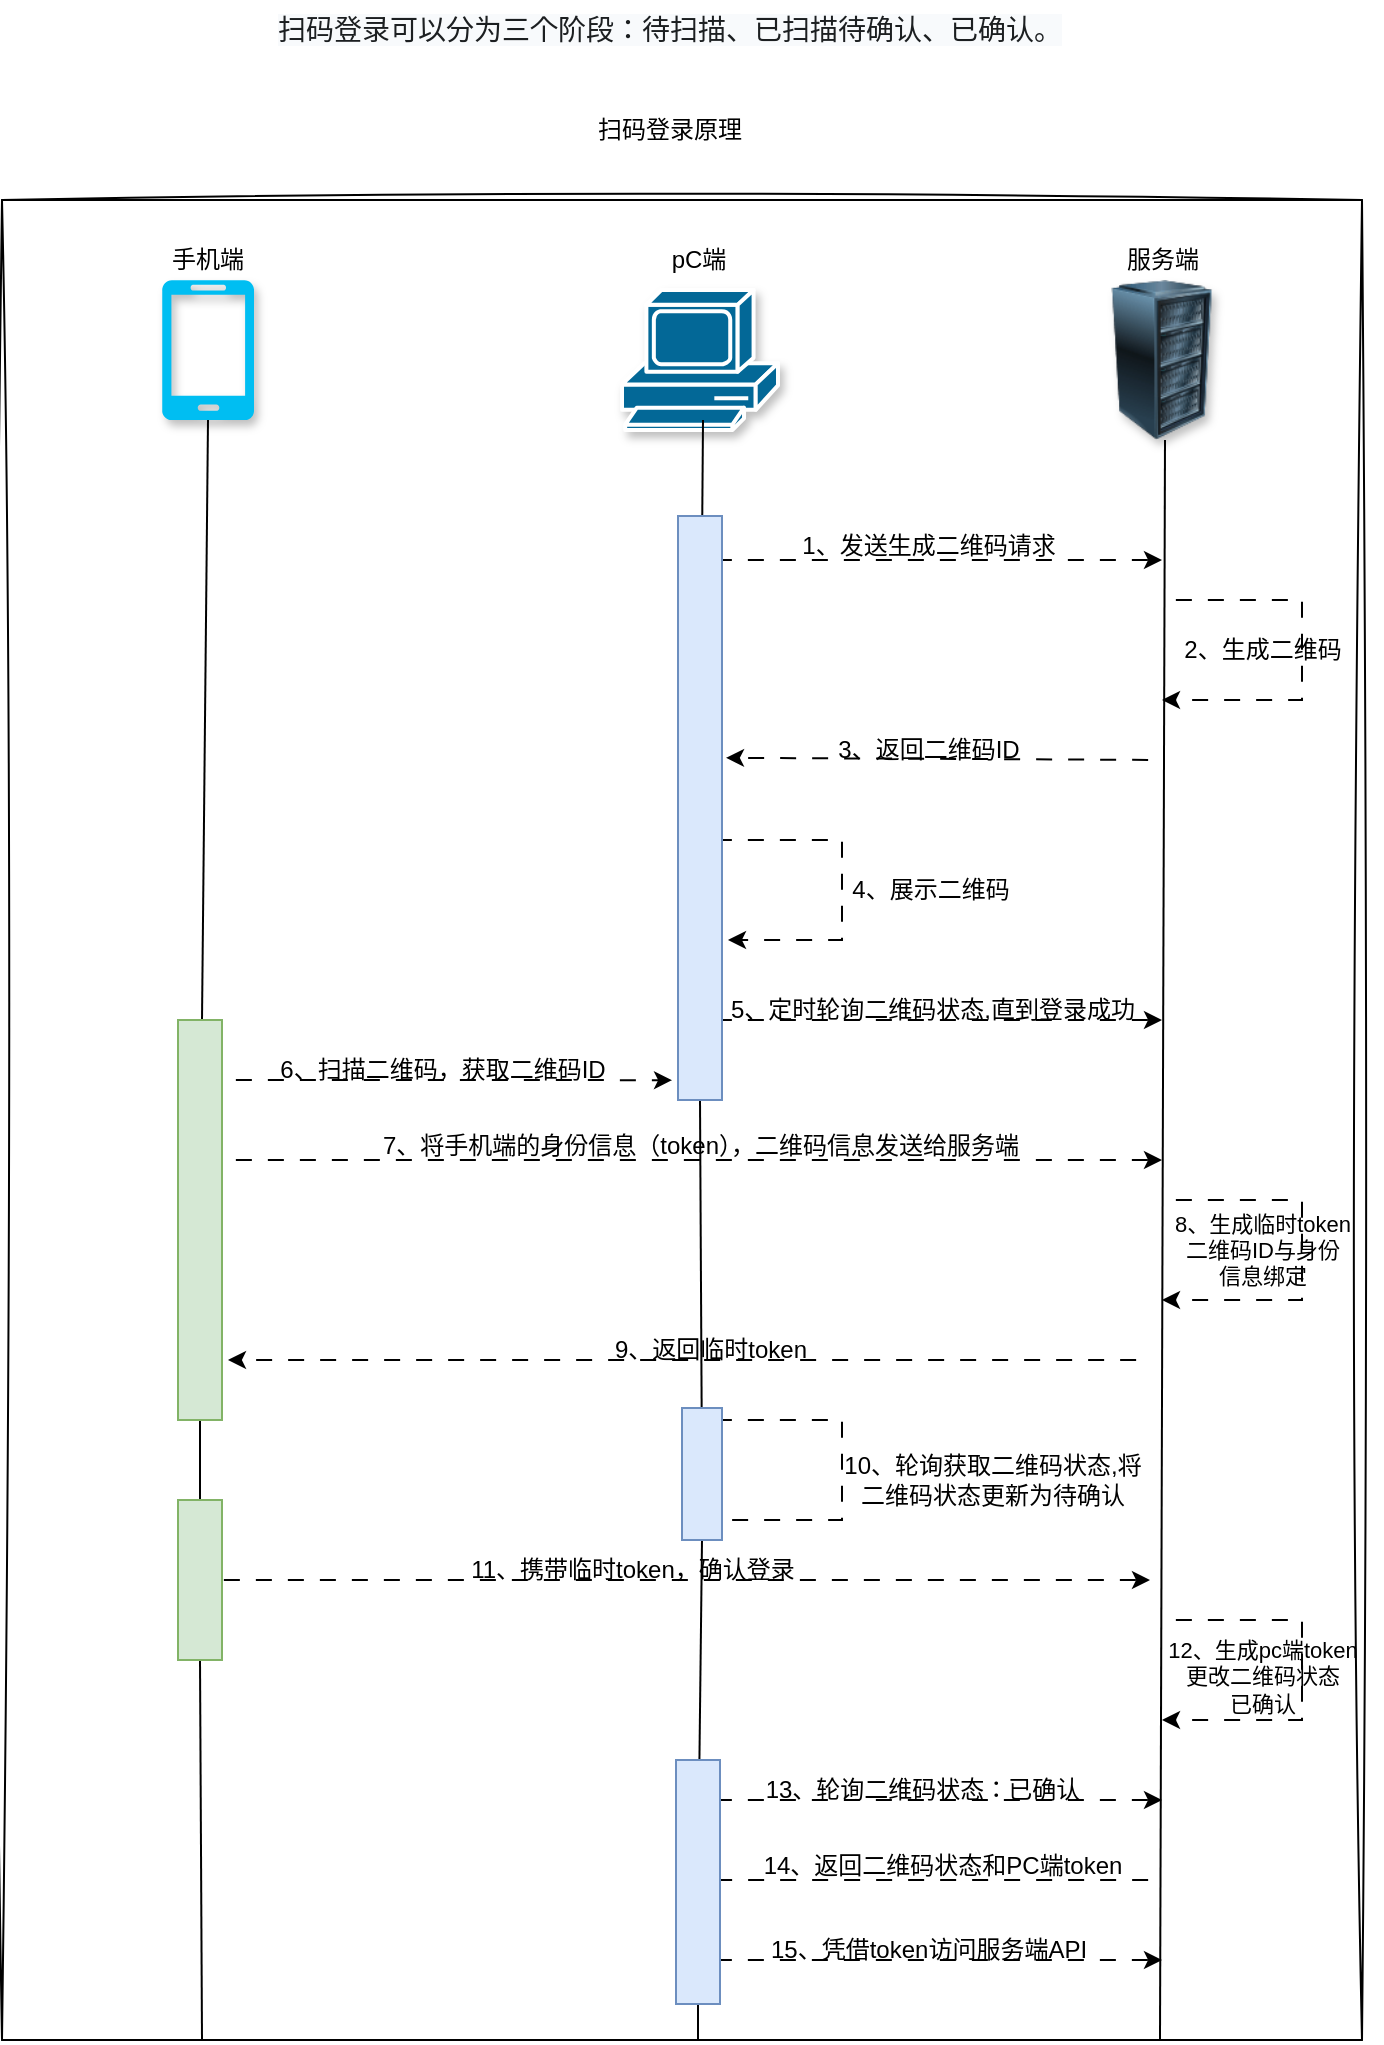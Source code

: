 <mxfile version="24.8.4">
  <diagram name="第 1 页" id="FeHUB5jkjmQC6uhi9gAO">
    <mxGraphModel dx="794" dy="1121" grid="1" gridSize="10" guides="1" tooltips="1" connect="1" arrows="1" fold="1" page="1" pageScale="1" pageWidth="827" pageHeight="1169" math="0" shadow="0">
      <root>
        <mxCell id="0" />
        <mxCell id="1" parent="0" />
        <mxCell id="ezjURIExCmXeSgJhfd-B-1" value="" style="endArrow=none;html=1;rounded=0;sketch=1;hachureGap=4;jiggle=2;curveFitting=1;fontFamily=Helvetica;" edge="1" parent="1">
          <mxGeometry width="50" height="50" relative="1" as="geometry">
            <mxPoint x="80" y="120" as="sourcePoint" />
            <mxPoint x="760" y="120" as="targetPoint" />
          </mxGeometry>
        </mxCell>
        <mxCell id="ezjURIExCmXeSgJhfd-B-2" value="" style="endArrow=none;html=1;rounded=0;sketch=1;hachureGap=4;jiggle=2;curveFitting=1;fontFamily=Helvetica;" edge="1" parent="1">
          <mxGeometry width="50" height="50" relative="1" as="geometry">
            <mxPoint x="80" y="1040" as="sourcePoint" />
            <mxPoint x="80" y="120" as="targetPoint" />
          </mxGeometry>
        </mxCell>
        <mxCell id="ezjURIExCmXeSgJhfd-B-3" value="" style="endArrow=none;html=1;rounded=0;sketch=1;hachureGap=4;jiggle=2;curveFitting=1;fontFamily=Helvetica;" edge="1" parent="1">
          <mxGeometry width="50" height="50" relative="1" as="geometry">
            <mxPoint x="80" y="1040" as="sourcePoint" />
            <mxPoint x="760" y="1040" as="targetPoint" />
          </mxGeometry>
        </mxCell>
        <mxCell id="ezjURIExCmXeSgJhfd-B-4" value="" style="endArrow=none;html=1;rounded=0;sketch=1;hachureGap=4;jiggle=2;curveFitting=1;fontFamily=Helvetica;" edge="1" parent="1">
          <mxGeometry width="50" height="50" relative="1" as="geometry">
            <mxPoint x="760" y="1040" as="sourcePoint" />
            <mxPoint x="760" y="120" as="targetPoint" />
          </mxGeometry>
        </mxCell>
        <mxCell id="ezjURIExCmXeSgJhfd-B-5" value="&lt;span style=&quot;color: rgb(28, 31, 33); font-size: 14px; text-align: start; background-color: rgb(248, 250, 252);&quot;&gt;扫码登录可以分为三个阶段：&lt;/span&gt;&lt;span style=&quot;color: rgb(28, 31, 33); font-size: 14px; text-align: start; background-color: rgb(248, 250, 252);&quot;&gt;待扫描、已扫描待确认、已确认&lt;/span&gt;&lt;span style=&quot;color: rgb(28, 31, 33); font-size: 14px; text-align: start; background-color: rgb(248, 250, 252);&quot;&gt;。&lt;/span&gt;" style="text;html=1;align=center;verticalAlign=middle;whiteSpace=wrap;rounded=0;fontFamily=Helvetica;" vertex="1" parent="1">
          <mxGeometry x="184" y="20" width="460" height="30" as="geometry" />
        </mxCell>
        <mxCell id="ezjURIExCmXeSgJhfd-B-6" value="扫码登录原理" style="text;html=1;align=center;verticalAlign=middle;whiteSpace=wrap;rounded=0;fontFamily=Helvetica;" vertex="1" parent="1">
          <mxGeometry x="334" y="70" width="160" height="30" as="geometry" />
        </mxCell>
        <mxCell id="ezjURIExCmXeSgJhfd-B-8" value="" style="verticalLabelPosition=bottom;html=1;verticalAlign=top;align=center;strokeColor=none;fillColor=#00BEF2;shape=mxgraph.azure.mobile;pointerEvents=1;hachureGap=4;fontFamily=Helvetica;shadow=1;" vertex="1" parent="1">
          <mxGeometry x="160" y="160" width="46" height="70" as="geometry" />
        </mxCell>
        <mxCell id="ezjURIExCmXeSgJhfd-B-9" value="" style="shape=mxgraph.cisco.computers_and_peripherals.pc;html=1;pointerEvents=1;dashed=0;fillColor=#036897;strokeColor=#ffffff;strokeWidth=2;verticalLabelPosition=bottom;verticalAlign=top;align=center;outlineConnect=0;hachureGap=4;fontFamily=Helvetica;shadow=1;" vertex="1" parent="1">
          <mxGeometry x="390" y="165" width="78" height="70" as="geometry" />
        </mxCell>
        <mxCell id="ezjURIExCmXeSgJhfd-B-10" value="" style="image;html=1;image=img/lib/clip_art/computers/Server_Rack_128x128.png;hachureGap=4;fontFamily=Helvetica;shadow=1;" vertex="1" parent="1">
          <mxGeometry x="620" y="160" width="80" height="80" as="geometry" />
        </mxCell>
        <mxCell id="ezjURIExCmXeSgJhfd-B-11" value="" style="endArrow=none;html=1;rounded=0;hachureGap=4;fontFamily=Helvetica;entryX=0.5;entryY=1;entryDx=0;entryDy=0;entryPerimeter=0;" edge="1" parent="1" source="ezjURIExCmXeSgJhfd-B-54" target="ezjURIExCmXeSgJhfd-B-8">
          <mxGeometry width="50" height="50" relative="1" as="geometry">
            <mxPoint x="180" y="1040" as="sourcePoint" />
            <mxPoint x="480" y="480" as="targetPoint" />
          </mxGeometry>
        </mxCell>
        <mxCell id="ezjURIExCmXeSgJhfd-B-12" value="" style="endArrow=none;html=1;rounded=0;hachureGap=4;fontFamily=Helvetica;entryX=0.5;entryY=1;entryDx=0;entryDy=0;entryPerimeter=0;" edge="1" parent="1" source="ezjURIExCmXeSgJhfd-B-58">
          <mxGeometry width="50" height="50" relative="1" as="geometry">
            <mxPoint x="428" y="1040" as="sourcePoint" />
            <mxPoint x="430.5" y="230" as="targetPoint" />
          </mxGeometry>
        </mxCell>
        <mxCell id="ezjURIExCmXeSgJhfd-B-13" value="" style="endArrow=none;html=1;rounded=0;hachureGap=4;fontFamily=Helvetica;entryX=0.5;entryY=1;entryDx=0;entryDy=0;entryPerimeter=0;" edge="1" parent="1">
          <mxGeometry width="50" height="50" relative="1" as="geometry">
            <mxPoint x="659" y="1040" as="sourcePoint" />
            <mxPoint x="661.5" y="240" as="targetPoint" />
          </mxGeometry>
        </mxCell>
        <mxCell id="ezjURIExCmXeSgJhfd-B-14" value="" style="endArrow=classic;html=1;rounded=0;hachureGap=4;fontFamily=Helvetica;flowAnimation=1;" edge="1" parent="1">
          <mxGeometry width="50" height="50" relative="1" as="geometry">
            <mxPoint x="430" y="300" as="sourcePoint" />
            <mxPoint x="660" y="300" as="targetPoint" />
          </mxGeometry>
        </mxCell>
        <mxCell id="ezjURIExCmXeSgJhfd-B-16" value="" style="endArrow=classic;html=1;rounded=0;hachureGap=4;fontFamily=Helvetica;flowAnimation=1;" edge="1" parent="1">
          <mxGeometry width="50" height="50" relative="1" as="geometry">
            <mxPoint x="660" y="320" as="sourcePoint" />
            <mxPoint x="660" y="370" as="targetPoint" />
            <Array as="points">
              <mxPoint x="730" y="320" />
              <mxPoint x="730" y="370" />
            </Array>
          </mxGeometry>
        </mxCell>
        <mxCell id="ezjURIExCmXeSgJhfd-B-17" value="" style="endArrow=classic;html=1;rounded=0;hachureGap=4;fontFamily=Helvetica;flowAnimation=1;entryX=1.091;entryY=0.414;entryDx=0;entryDy=0;entryPerimeter=0;" edge="1" parent="1" target="ezjURIExCmXeSgJhfd-B-58">
          <mxGeometry width="50" height="50" relative="1" as="geometry">
            <mxPoint x="660" y="400" as="sourcePoint" />
            <mxPoint x="430" y="400" as="targetPoint" />
          </mxGeometry>
        </mxCell>
        <mxCell id="ezjURIExCmXeSgJhfd-B-18" value="" style="endArrow=classic;html=1;rounded=0;hachureGap=4;fontFamily=Helvetica;flowAnimation=1;entryX=1.136;entryY=0.726;entryDx=0;entryDy=0;entryPerimeter=0;" edge="1" parent="1" target="ezjURIExCmXeSgJhfd-B-58">
          <mxGeometry width="50" height="50" relative="1" as="geometry">
            <mxPoint x="430" y="440" as="sourcePoint" />
            <mxPoint x="430" y="490" as="targetPoint" />
            <Array as="points">
              <mxPoint x="500" y="440" />
              <mxPoint x="500" y="490" />
            </Array>
          </mxGeometry>
        </mxCell>
        <mxCell id="ezjURIExCmXeSgJhfd-B-19" value="" style="endArrow=classic;html=1;rounded=0;hachureGap=4;fontFamily=Helvetica;flowAnimation=1;" edge="1" parent="1">
          <mxGeometry width="50" height="50" relative="1" as="geometry">
            <mxPoint x="430" y="530" as="sourcePoint" />
            <mxPoint x="660" y="530" as="targetPoint" />
          </mxGeometry>
        </mxCell>
        <mxCell id="ezjURIExCmXeSgJhfd-B-20" value="" style="endArrow=classic;html=1;rounded=0;hachureGap=4;fontFamily=Helvetica;flowAnimation=1;entryX=-0.136;entryY=0.966;entryDx=0;entryDy=0;entryPerimeter=0;" edge="1" parent="1" target="ezjURIExCmXeSgJhfd-B-58">
          <mxGeometry width="50" height="50" relative="1" as="geometry">
            <mxPoint x="190" y="560" as="sourcePoint" />
            <mxPoint x="430" y="560" as="targetPoint" />
          </mxGeometry>
        </mxCell>
        <mxCell id="ezjURIExCmXeSgJhfd-B-21" value="" style="endArrow=classic;html=1;rounded=0;hachureGap=4;fontFamily=Helvetica;flowAnimation=1;" edge="1" parent="1">
          <mxGeometry width="50" height="50" relative="1" as="geometry">
            <mxPoint x="190" y="600" as="sourcePoint" />
            <mxPoint x="660" y="600" as="targetPoint" />
          </mxGeometry>
        </mxCell>
        <mxCell id="ezjURIExCmXeSgJhfd-B-22" value="" style="endArrow=classic;html=1;rounded=0;hachureGap=4;fontFamily=Helvetica;flowAnimation=1;" edge="1" parent="1">
          <mxGeometry width="50" height="50" relative="1" as="geometry">
            <mxPoint x="660" y="620" as="sourcePoint" />
            <mxPoint x="660" y="670" as="targetPoint" />
            <Array as="points">
              <mxPoint x="730" y="620" />
              <mxPoint x="730" y="670" />
            </Array>
          </mxGeometry>
        </mxCell>
        <mxCell id="ezjURIExCmXeSgJhfd-B-23" value="" style="endArrow=classic;html=1;rounded=0;hachureGap=4;fontFamily=Helvetica;flowAnimation=1;entryX=1.136;entryY=0.85;entryDx=0;entryDy=0;entryPerimeter=0;" edge="1" parent="1" target="ezjURIExCmXeSgJhfd-B-54">
          <mxGeometry width="50" height="50" relative="1" as="geometry">
            <mxPoint x="654" y="700" as="sourcePoint" />
            <mxPoint x="184" y="700" as="targetPoint" />
          </mxGeometry>
        </mxCell>
        <mxCell id="ezjURIExCmXeSgJhfd-B-24" value="" style="endArrow=classic;html=1;rounded=0;hachureGap=4;fontFamily=Helvetica;flowAnimation=1;" edge="1" parent="1">
          <mxGeometry width="50" height="50" relative="1" as="geometry">
            <mxPoint x="430" y="730" as="sourcePoint" />
            <mxPoint x="430" y="780" as="targetPoint" />
            <Array as="points">
              <mxPoint x="500" y="730" />
              <mxPoint x="500" y="780" />
            </Array>
          </mxGeometry>
        </mxCell>
        <mxCell id="ezjURIExCmXeSgJhfd-B-25" value="" style="endArrow=classic;html=1;rounded=0;hachureGap=4;fontFamily=Helvetica;flowAnimation=1;" edge="1" parent="1">
          <mxGeometry width="50" height="50" relative="1" as="geometry">
            <mxPoint x="184" y="810" as="sourcePoint" />
            <mxPoint x="654" y="810" as="targetPoint" />
          </mxGeometry>
        </mxCell>
        <mxCell id="ezjURIExCmXeSgJhfd-B-26" value="" style="endArrow=classic;html=1;rounded=0;hachureGap=4;fontFamily=Helvetica;flowAnimation=1;" edge="1" parent="1">
          <mxGeometry width="50" height="50" relative="1" as="geometry">
            <mxPoint x="660" y="830" as="sourcePoint" />
            <mxPoint x="660" y="880" as="targetPoint" />
            <Array as="points">
              <mxPoint x="730" y="830" />
              <mxPoint x="730" y="880" />
            </Array>
          </mxGeometry>
        </mxCell>
        <mxCell id="ezjURIExCmXeSgJhfd-B-27" value="" style="endArrow=classic;html=1;rounded=0;hachureGap=4;fontFamily=Helvetica;flowAnimation=1;" edge="1" parent="1">
          <mxGeometry width="50" height="50" relative="1" as="geometry">
            <mxPoint x="430" y="920" as="sourcePoint" />
            <mxPoint x="660" y="920" as="targetPoint" />
          </mxGeometry>
        </mxCell>
        <mxCell id="ezjURIExCmXeSgJhfd-B-29" value="" style="endArrow=classic;html=1;rounded=0;hachureGap=4;fontFamily=Helvetica;flowAnimation=1;" edge="1" parent="1">
          <mxGeometry width="50" height="50" relative="1" as="geometry">
            <mxPoint x="660" y="960" as="sourcePoint" />
            <mxPoint x="430" y="960" as="targetPoint" />
          </mxGeometry>
        </mxCell>
        <mxCell id="ezjURIExCmXeSgJhfd-B-30" value="" style="endArrow=classic;html=1;rounded=0;hachureGap=4;fontFamily=Helvetica;flowAnimation=1;" edge="1" parent="1">
          <mxGeometry width="50" height="50" relative="1" as="geometry">
            <mxPoint x="430" y="1000" as="sourcePoint" />
            <mxPoint x="660" y="1000" as="targetPoint" />
          </mxGeometry>
        </mxCell>
        <mxCell id="ezjURIExCmXeSgJhfd-B-31" value="&lt;div&gt;&lt;font&gt;1、发送生成二维码请求&lt;/font&gt;&lt;/div&gt;" style="text;html=1;align=center;verticalAlign=middle;resizable=0;points=[];autosize=1;strokeColor=none;fillColor=none;fontFamily=Helvetica;" vertex="1" parent="1">
          <mxGeometry x="468" y="278" width="150" height="30" as="geometry" />
        </mxCell>
        <mxCell id="ezjURIExCmXeSgJhfd-B-32" value="&lt;div&gt;&lt;font&gt;2、生成二维码&lt;/font&gt;&lt;/div&gt;" style="text;html=1;align=center;verticalAlign=middle;resizable=0;points=[];autosize=1;strokeColor=none;fillColor=none;fontFamily=Helvetica;" vertex="1" parent="1">
          <mxGeometry x="660" y="330" width="100" height="30" as="geometry" />
        </mxCell>
        <mxCell id="ezjURIExCmXeSgJhfd-B-33" value="&lt;div&gt;3、&lt;span style=&quot;background-color: initial;&quot;&gt;返回二&lt;/span&gt;&lt;span style=&quot;background-color: initial;&quot;&gt;维码ID&lt;/span&gt;&lt;/div&gt;" style="text;html=1;align=center;verticalAlign=middle;resizable=0;points=[];autosize=1;strokeColor=none;fillColor=none;fontFamily=Helvetica;" vertex="1" parent="1">
          <mxGeometry x="488" y="380" width="110" height="30" as="geometry" />
        </mxCell>
        <mxCell id="ezjURIExCmXeSgJhfd-B-34" value="4、展示二维码" style="text;html=1;align=center;verticalAlign=middle;resizable=0;points=[];autosize=1;strokeColor=none;fillColor=none;fontFamily=Helvetica;" vertex="1" parent="1">
          <mxGeometry x="494" y="450" width="100" height="30" as="geometry" />
        </mxCell>
        <mxCell id="ezjURIExCmXeSgJhfd-B-35" value="5、定时轮询二维码状态,直到登录成功" style="text;html=1;align=center;verticalAlign=middle;resizable=0;points=[];autosize=1;strokeColor=none;fillColor=none;fontFamily=Helvetica;" vertex="1" parent="1">
          <mxGeometry x="430" y="510" width="230" height="30" as="geometry" />
        </mxCell>
        <mxCell id="ezjURIExCmXeSgJhfd-B-36" value="6、扫描二维码，获取二维码ID" style="text;html=1;align=center;verticalAlign=middle;resizable=0;points=[];autosize=1;strokeColor=none;fillColor=none;fontFamily=Helvetica;" vertex="1" parent="1">
          <mxGeometry x="205" y="540" width="190" height="30" as="geometry" />
        </mxCell>
        <mxCell id="ezjURIExCmXeSgJhfd-B-37" value="&lt;div&gt;7、将手机端的身份信息（token），二维&lt;span style=&quot;background-color: initial;&quot;&gt;码信息发送给服务端&lt;/span&gt;&lt;/div&gt;" style="text;html=1;align=center;verticalAlign=middle;resizable=0;points=[];autosize=1;strokeColor=none;fillColor=none;fontFamily=Helvetica;" vertex="1" parent="1">
          <mxGeometry x="259" y="578" width="340" height="30" as="geometry" />
        </mxCell>
        <mxCell id="ezjURIExCmXeSgJhfd-B-39" value="9、返回临时token" style="text;html=1;align=center;verticalAlign=middle;resizable=0;points=[];autosize=1;strokeColor=none;fillColor=none;fontFamily=Helvetica;" vertex="1" parent="1">
          <mxGeometry x="374" y="680" width="120" height="30" as="geometry" />
        </mxCell>
        <mxCell id="ezjURIExCmXeSgJhfd-B-40" value="&lt;div&gt;10、轮询获取二维码状态,将&lt;/div&gt;&lt;div&gt;二维码状态更新为待确认&lt;/div&gt;" style="text;html=1;align=center;verticalAlign=middle;resizable=0;points=[];autosize=1;strokeColor=none;fillColor=none;fontFamily=Helvetica;" vertex="1" parent="1">
          <mxGeometry x="490" y="740" width="170" height="40" as="geometry" />
        </mxCell>
        <mxCell id="ezjURIExCmXeSgJhfd-B-42" value="11、携带临时token，确认登录" style="text;html=1;align=center;verticalAlign=middle;resizable=0;points=[];autosize=1;strokeColor=none;fillColor=none;fontFamily=Helvetica;" vertex="1" parent="1">
          <mxGeometry x="300" y="790" width="190" height="30" as="geometry" />
        </mxCell>
        <mxCell id="ezjURIExCmXeSgJhfd-B-44" value="&lt;div&gt;13、轮询二维码状态：&lt;span style=&quot;background-color: initial;&quot;&gt;已确认&lt;/span&gt;&lt;/div&gt;" style="text;html=1;align=center;verticalAlign=middle;resizable=0;points=[];autosize=1;strokeColor=none;fillColor=none;fontFamily=Helvetica;" vertex="1" parent="1">
          <mxGeometry x="450" y="900" width="180" height="30" as="geometry" />
        </mxCell>
        <mxCell id="ezjURIExCmXeSgJhfd-B-45" value="14、返回二维码状态和PC端token" style="text;html=1;align=center;verticalAlign=middle;resizable=0;points=[];autosize=1;strokeColor=none;fillColor=none;fontFamily=Helvetica;" vertex="1" parent="1">
          <mxGeometry x="450" y="938" width="200" height="30" as="geometry" />
        </mxCell>
        <mxCell id="ezjURIExCmXeSgJhfd-B-46" value="15、凭借token访问服务端API" style="text;html=1;align=center;verticalAlign=middle;resizable=0;points=[];autosize=1;strokeColor=none;fillColor=none;fontFamily=Helvetica;" vertex="1" parent="1">
          <mxGeometry x="453" y="980" width="180" height="30" as="geometry" />
        </mxCell>
        <mxCell id="ezjURIExCmXeSgJhfd-B-47" value="&lt;div style=&quot;font-size: 11px;&quot;&gt;&lt;font style=&quot;font-size: 11px;&quot;&gt;12、生成pc端token&lt;br&gt;更改二维码状态&lt;/font&gt;&lt;/div&gt;&lt;div style=&quot;font-size: 11px;&quot;&gt;&lt;font style=&quot;font-size: 11px;&quot;&gt;已确认&lt;/font&gt;&lt;/div&gt;&lt;div style=&quot;font-size: 11px;&quot;&gt;&lt;br&gt;&lt;/div&gt;" style="text;html=1;align=center;verticalAlign=middle;resizable=0;points=[];autosize=1;strokeColor=none;fillColor=none;fontFamily=Helvetica;" vertex="1" parent="1">
          <mxGeometry x="650" y="830" width="120" height="70" as="geometry" />
        </mxCell>
        <mxCell id="ezjURIExCmXeSgJhfd-B-48" value="&lt;div style=&quot;font-size: 11px;&quot;&gt;8、生成临时token&lt;br&gt;&lt;span style=&quot;background-color: initial;&quot;&gt;二维码ID与身份&lt;/span&gt;&lt;/div&gt;&lt;div style=&quot;font-size: 11px;&quot;&gt;&lt;span style=&quot;background-color: initial;&quot;&gt;信息绑&lt;/span&gt;&lt;span style=&quot;background-color: initial;&quot;&gt;定&lt;/span&gt;&lt;/div&gt;" style="text;html=1;align=center;verticalAlign=middle;resizable=0;points=[];autosize=1;strokeColor=none;fillColor=none;fontFamily=Helvetica;" vertex="1" parent="1">
          <mxGeometry x="655" y="620" width="110" height="50" as="geometry" />
        </mxCell>
        <mxCell id="ezjURIExCmXeSgJhfd-B-50" value="手机端" style="text;html=1;align=center;verticalAlign=middle;whiteSpace=wrap;rounded=0;fontFamily=Helvetica;" vertex="1" parent="1">
          <mxGeometry x="153" y="135" width="60" height="30" as="geometry" />
        </mxCell>
        <mxCell id="ezjURIExCmXeSgJhfd-B-51" value="pC端" style="text;html=1;align=center;verticalAlign=middle;resizable=0;points=[];autosize=1;strokeColor=none;fillColor=none;fontFamily=Helvetica;" vertex="1" parent="1">
          <mxGeometry x="403" y="135" width="50" height="30" as="geometry" />
        </mxCell>
        <mxCell id="ezjURIExCmXeSgJhfd-B-52" value="服务端" style="text;html=1;align=center;verticalAlign=middle;resizable=0;points=[];autosize=1;strokeColor=none;fillColor=none;fontFamily=Helvetica;" vertex="1" parent="1">
          <mxGeometry x="630" y="135" width="60" height="30" as="geometry" />
        </mxCell>
        <mxCell id="ezjURIExCmXeSgJhfd-B-55" value="" style="endArrow=none;html=1;rounded=0;hachureGap=4;fontFamily=Helvetica;entryX=0.5;entryY=1;entryDx=0;entryDy=0;entryPerimeter=0;" edge="1" parent="1" source="ezjURIExCmXeSgJhfd-B-56" target="ezjURIExCmXeSgJhfd-B-54">
          <mxGeometry width="50" height="50" relative="1" as="geometry">
            <mxPoint x="180" y="1040" as="sourcePoint" />
            <mxPoint x="183" y="230" as="targetPoint" />
          </mxGeometry>
        </mxCell>
        <mxCell id="ezjURIExCmXeSgJhfd-B-54" value="" style="rounded=0;whiteSpace=wrap;html=1;hachureGap=4;fontFamily=Architects Daughter;fontSource=https%3A%2F%2Ffonts.googleapis.com%2Fcss%3Ffamily%3DArchitects%2BDaughter;fillColor=#d5e8d4;strokeColor=#82b366;" vertex="1" parent="1">
          <mxGeometry x="168" y="530" width="22" height="200" as="geometry" />
        </mxCell>
        <mxCell id="ezjURIExCmXeSgJhfd-B-57" value="" style="endArrow=none;html=1;rounded=0;hachureGap=4;fontFamily=Helvetica;entryX=0.5;entryY=1;entryDx=0;entryDy=0;entryPerimeter=0;" edge="1" parent="1" target="ezjURIExCmXeSgJhfd-B-56">
          <mxGeometry width="50" height="50" relative="1" as="geometry">
            <mxPoint x="180" y="1040" as="sourcePoint" />
            <mxPoint x="179" y="730" as="targetPoint" />
          </mxGeometry>
        </mxCell>
        <mxCell id="ezjURIExCmXeSgJhfd-B-56" value="" style="rounded=0;whiteSpace=wrap;html=1;hachureGap=4;fontFamily=Architects Daughter;fontSource=https%3A%2F%2Ffonts.googleapis.com%2Fcss%3Ffamily%3DArchitects%2BDaughter;fillColor=#d5e8d4;strokeColor=#82b366;" vertex="1" parent="1">
          <mxGeometry x="168" y="770" width="22" height="80" as="geometry" />
        </mxCell>
        <mxCell id="ezjURIExCmXeSgJhfd-B-59" value="" style="endArrow=none;html=1;rounded=0;hachureGap=4;fontFamily=Helvetica;entryX=0.5;entryY=1;entryDx=0;entryDy=0;entryPerimeter=0;" edge="1" parent="1" source="ezjURIExCmXeSgJhfd-B-60" target="ezjURIExCmXeSgJhfd-B-58">
          <mxGeometry width="50" height="50" relative="1" as="geometry">
            <mxPoint x="428" y="1040" as="sourcePoint" />
            <mxPoint x="430.5" y="230" as="targetPoint" />
          </mxGeometry>
        </mxCell>
        <mxCell id="ezjURIExCmXeSgJhfd-B-58" value="" style="rounded=0;whiteSpace=wrap;html=1;hachureGap=4;fontFamily=Architects Daughter;fontSource=https%3A%2F%2Ffonts.googleapis.com%2Fcss%3Ffamily%3DArchitects%2BDaughter;fillColor=#dae8fc;strokeColor=#6c8ebf;" vertex="1" parent="1">
          <mxGeometry x="418" y="278" width="22" height="292" as="geometry" />
        </mxCell>
        <mxCell id="ezjURIExCmXeSgJhfd-B-61" value="" style="endArrow=none;html=1;rounded=0;hachureGap=4;fontFamily=Helvetica;entryX=0.5;entryY=1;entryDx=0;entryDy=0;entryPerimeter=0;" edge="1" parent="1" source="ezjURIExCmXeSgJhfd-B-62" target="ezjURIExCmXeSgJhfd-B-60">
          <mxGeometry width="50" height="50" relative="1" as="geometry">
            <mxPoint x="428" y="1040" as="sourcePoint" />
            <mxPoint x="429" y="570" as="targetPoint" />
          </mxGeometry>
        </mxCell>
        <mxCell id="ezjURIExCmXeSgJhfd-B-60" value="" style="rounded=0;whiteSpace=wrap;html=1;hachureGap=4;fontFamily=Architects Daughter;fontSource=https%3A%2F%2Ffonts.googleapis.com%2Fcss%3Ffamily%3DArchitects%2BDaughter;fillColor=#dae8fc;strokeColor=#6c8ebf;" vertex="1" parent="1">
          <mxGeometry x="420" y="724" width="20" height="66" as="geometry" />
        </mxCell>
        <mxCell id="ezjURIExCmXeSgJhfd-B-63" value="" style="endArrow=none;html=1;rounded=0;hachureGap=4;fontFamily=Helvetica;entryX=0.5;entryY=1;entryDx=0;entryDy=0;entryPerimeter=0;" edge="1" parent="1" target="ezjURIExCmXeSgJhfd-B-62">
          <mxGeometry width="50" height="50" relative="1" as="geometry">
            <mxPoint x="428" y="1040" as="sourcePoint" />
            <mxPoint x="430" y="790" as="targetPoint" />
          </mxGeometry>
        </mxCell>
        <mxCell id="ezjURIExCmXeSgJhfd-B-62" value="" style="rounded=0;whiteSpace=wrap;html=1;hachureGap=4;fontFamily=Architects Daughter;fontSource=https%3A%2F%2Ffonts.googleapis.com%2Fcss%3Ffamily%3DArchitects%2BDaughter;fillColor=#dae8fc;strokeColor=#6c8ebf;" vertex="1" parent="1">
          <mxGeometry x="417" y="900" width="22" height="122" as="geometry" />
        </mxCell>
      </root>
    </mxGraphModel>
  </diagram>
</mxfile>
